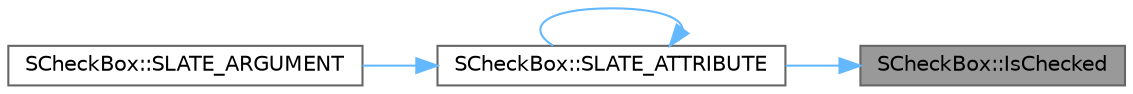 digraph "SCheckBox::IsChecked"
{
 // INTERACTIVE_SVG=YES
 // LATEX_PDF_SIZE
  bgcolor="transparent";
  edge [fontname=Helvetica,fontsize=10,labelfontname=Helvetica,labelfontsize=10];
  node [fontname=Helvetica,fontsize=10,shape=box,height=0.2,width=0.4];
  rankdir="RL";
  Node1 [id="Node000001",label="SCheckBox::IsChecked",height=0.2,width=0.4,color="gray40", fillcolor="grey60", style="filled", fontcolor="black",tooltip="Returns true if the checkbox is currently checked."];
  Node1 -> Node2 [id="edge1_Node000001_Node000002",dir="back",color="steelblue1",style="solid",tooltip=" "];
  Node2 [id="Node000002",label="SCheckBox::SLATE_ATTRIBUTE",height=0.2,width=0.4,color="grey40", fillcolor="white", style="filled",URL="$d6/d7e/classSCheckBox.html#a4ff9c9444d29b83f6cbd7ab853a40c3e",tooltip="Whether the check box is currently in a checked state."];
  Node2 -> Node3 [id="edge2_Node000002_Node000003",dir="back",color="steelblue1",style="solid",tooltip=" "];
  Node3 [id="Node000003",label="SCheckBox::SLATE_ARGUMENT",height=0.2,width=0.4,color="grey40", fillcolor="white", style="filled",URL="$d6/d7e/classSCheckBox.html#a447c2a75f379e281602aaabec7537fe8",tooltip="How the image of the checkbox should align vertically within the given space."];
  Node2 -> Node2 [id="edge3_Node000002_Node000002",dir="back",color="steelblue1",style="solid",tooltip=" "];
}
